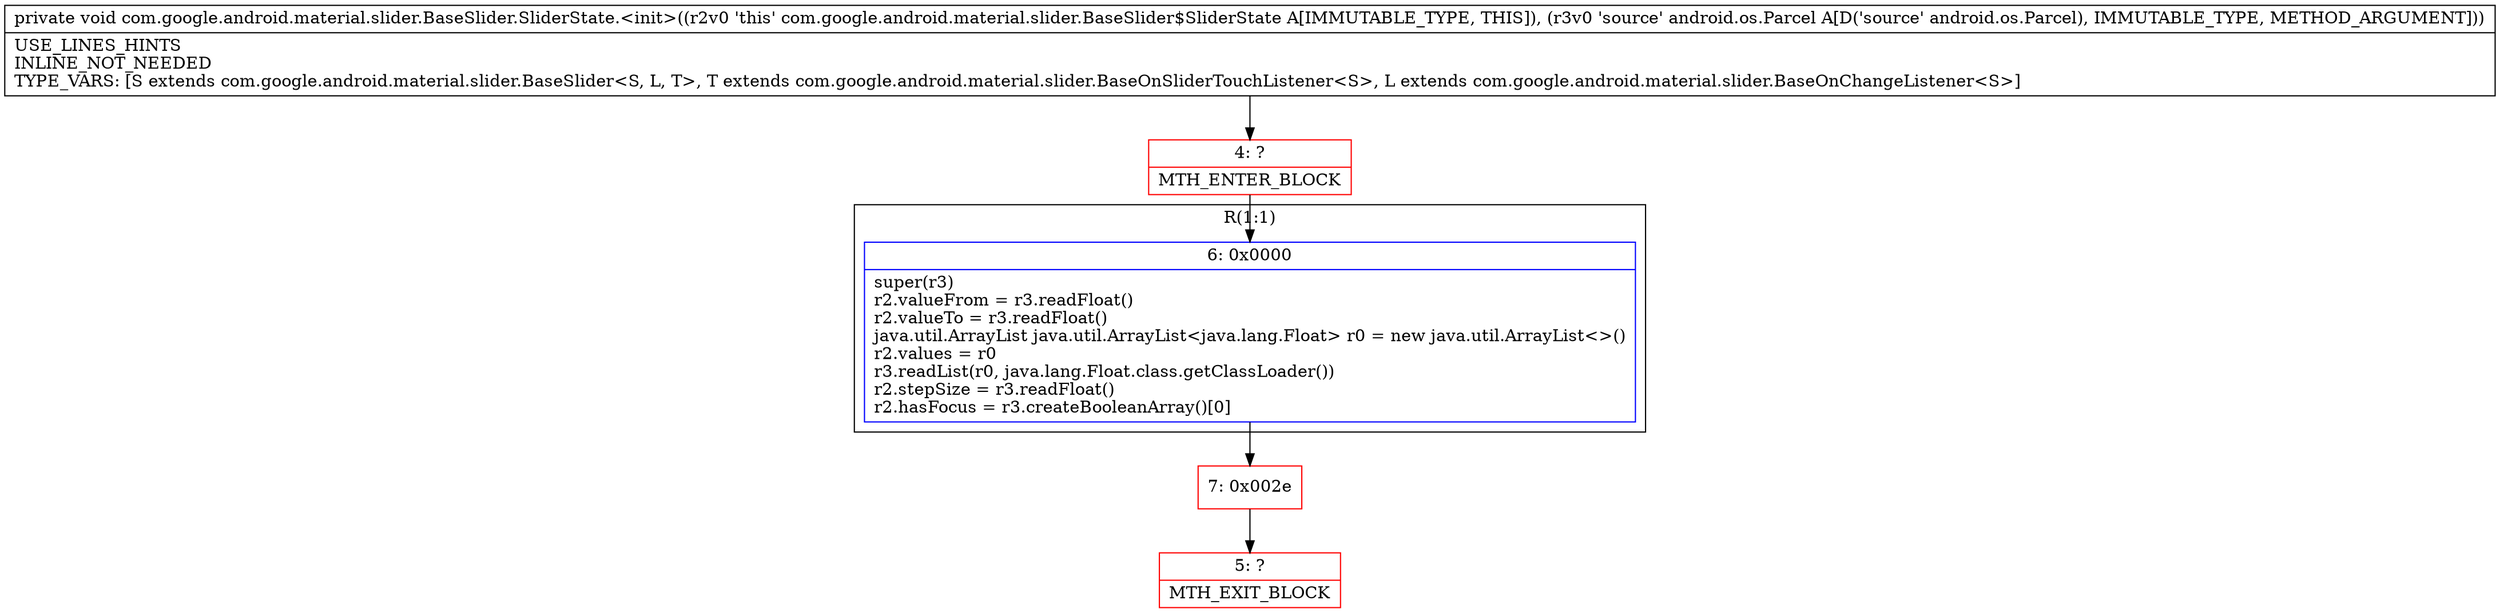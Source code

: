 digraph "CFG forcom.google.android.material.slider.BaseSlider.SliderState.\<init\>(Landroid\/os\/Parcel;)V" {
subgraph cluster_Region_553911135 {
label = "R(1:1)";
node [shape=record,color=blue];
Node_6 [shape=record,label="{6\:\ 0x0000|super(r3)\lr2.valueFrom = r3.readFloat()\lr2.valueTo = r3.readFloat()\ljava.util.ArrayList java.util.ArrayList\<java.lang.Float\> r0 = new java.util.ArrayList\<\>()\lr2.values = r0\lr3.readList(r0, java.lang.Float.class.getClassLoader())\lr2.stepSize = r3.readFloat()\lr2.hasFocus = r3.createBooleanArray()[0]\l}"];
}
Node_4 [shape=record,color=red,label="{4\:\ ?|MTH_ENTER_BLOCK\l}"];
Node_7 [shape=record,color=red,label="{7\:\ 0x002e}"];
Node_5 [shape=record,color=red,label="{5\:\ ?|MTH_EXIT_BLOCK\l}"];
MethodNode[shape=record,label="{private void com.google.android.material.slider.BaseSlider.SliderState.\<init\>((r2v0 'this' com.google.android.material.slider.BaseSlider$SliderState A[IMMUTABLE_TYPE, THIS]), (r3v0 'source' android.os.Parcel A[D('source' android.os.Parcel), IMMUTABLE_TYPE, METHOD_ARGUMENT]))  | USE_LINES_HINTS\lINLINE_NOT_NEEDED\lTYPE_VARS: [S extends com.google.android.material.slider.BaseSlider\<S, L, T\>, T extends com.google.android.material.slider.BaseOnSliderTouchListener\<S\>, L extends com.google.android.material.slider.BaseOnChangeListener\<S\>]\l}"];
MethodNode -> Node_4;Node_6 -> Node_7;
Node_4 -> Node_6;
Node_7 -> Node_5;
}

